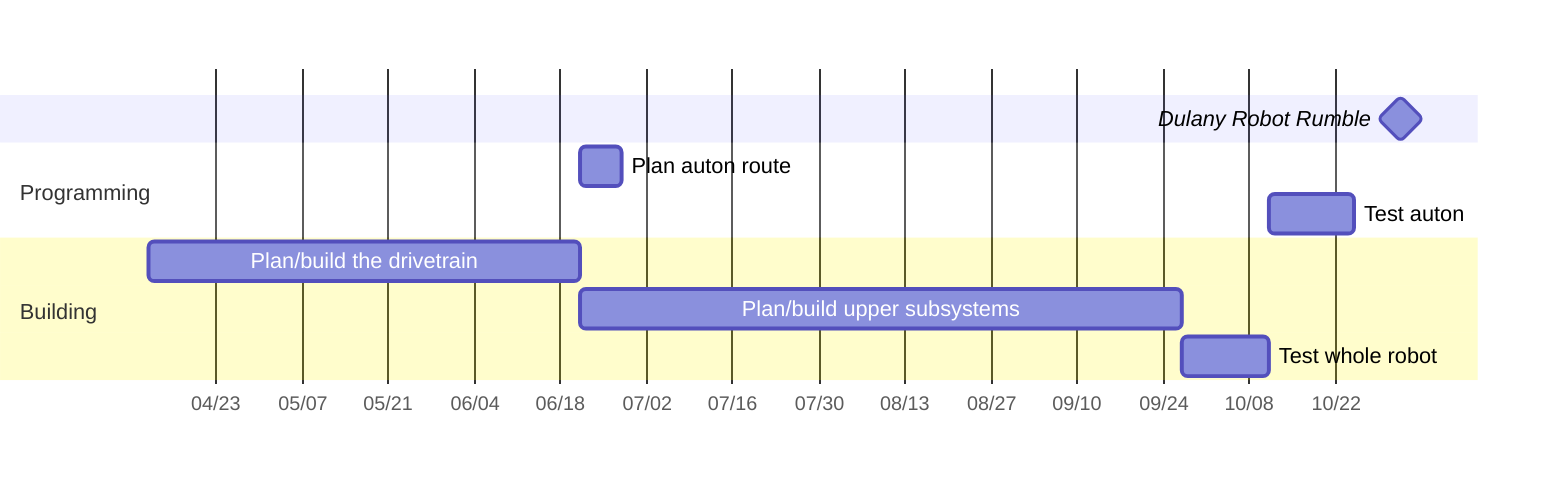 gantt
	dateFormat YYYY/MM/DD
	axisFormat %m/%d
	tickInterval 2week
    todayMarker off
	Dulany Robot Rumble: milestone, m1, 2023/11/01, 1d
	section Programming
		Plan auton route       :a1, after b1, 1w
		Test auton             :after b3, 2w
  	section Building
		Plan/build the drivetrain   :b1, 2023/04/12, 10w
		Plan/build upper subsystems :b2, after b1, 14w
		Test whole robot       :b3, after b2, 2w